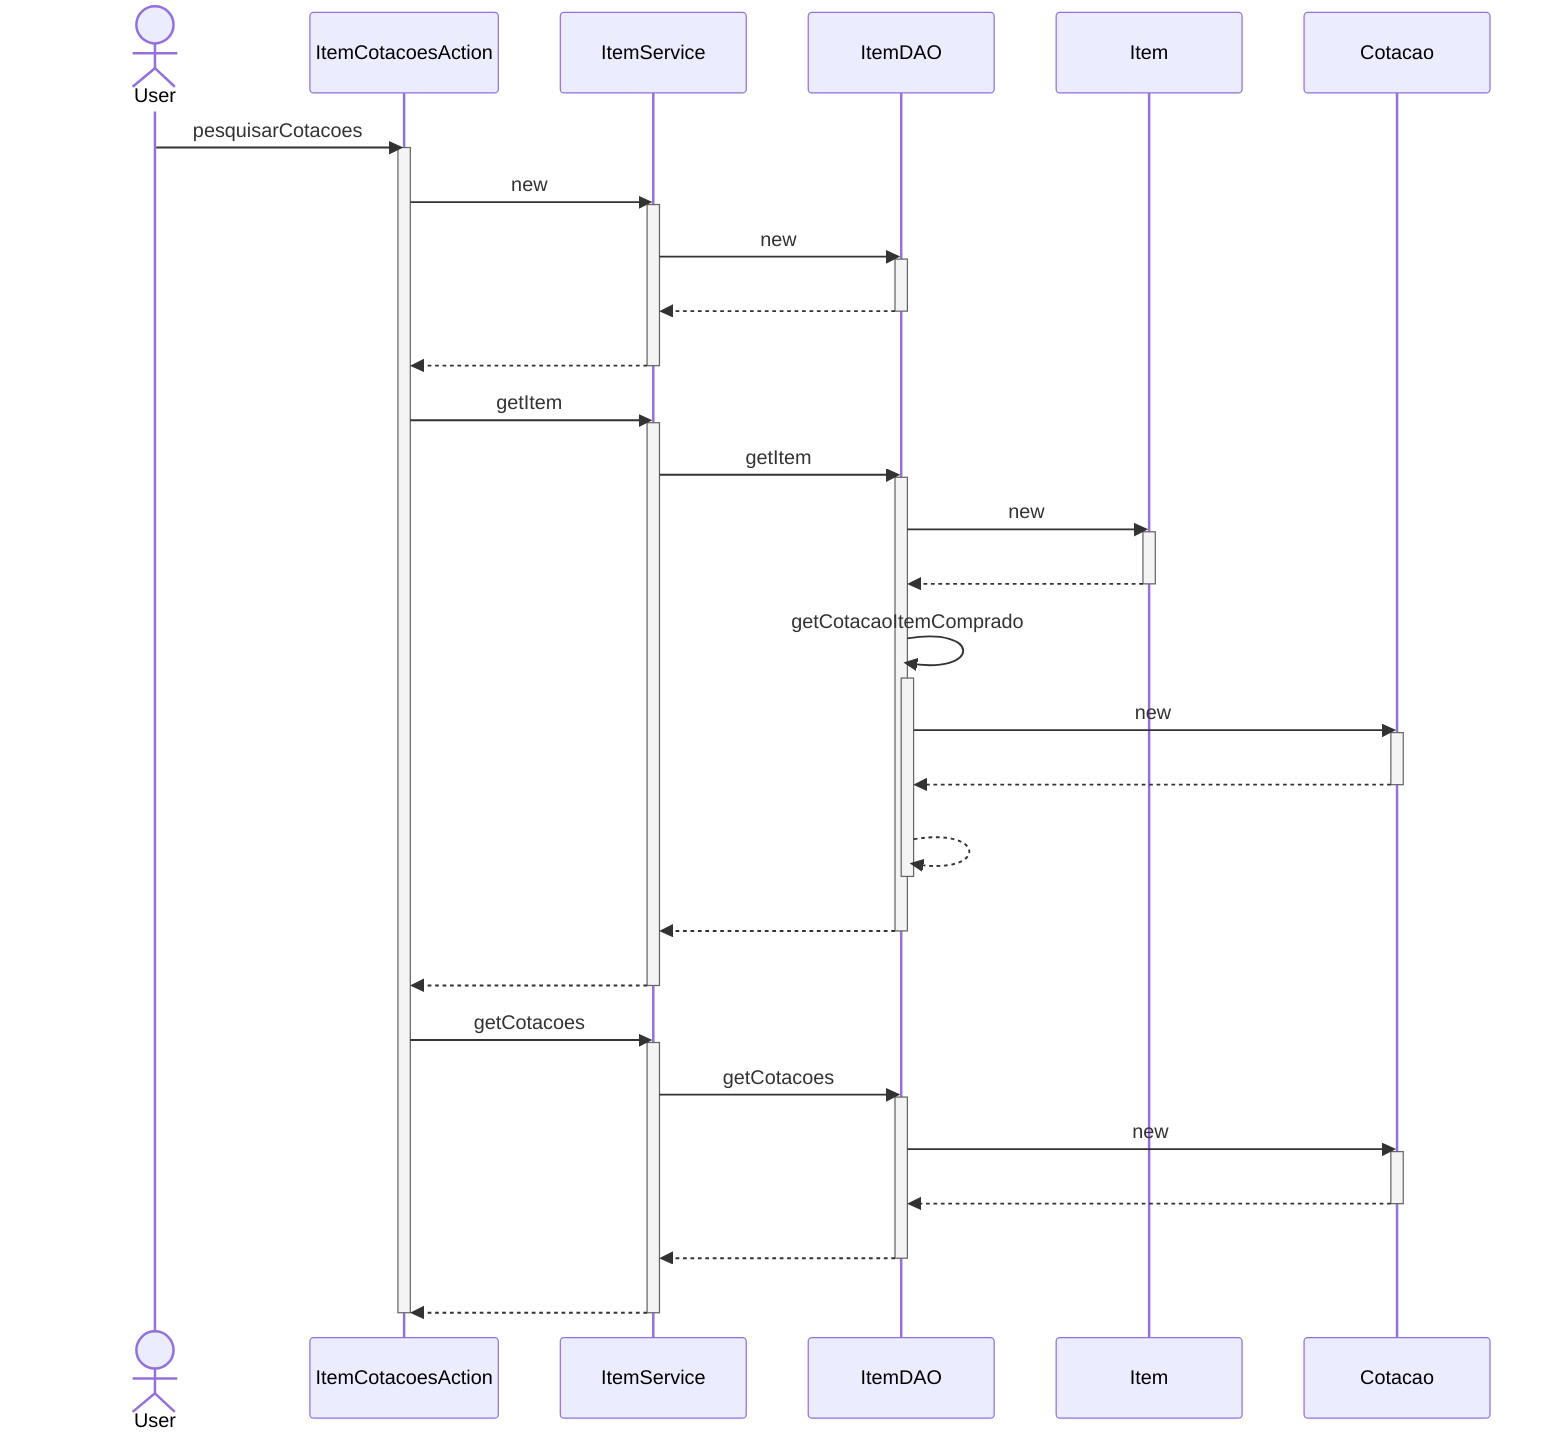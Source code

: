 sequenceDiagram
actor User
User ->> ItemCotacoesAction : pesquisarCotacoes
activate ItemCotacoesAction
ItemCotacoesAction ->> ItemService : new
activate ItemService
ItemService ->> ItemDAO : new
activate ItemDAO
ItemDAO -->> ItemService : #32; 
deactivate ItemDAO
ItemService -->> ItemCotacoesAction : #32; 
deactivate ItemService
ItemCotacoesAction ->> ItemService : getItem
activate ItemService
ItemService ->> ItemDAO : getItem
activate ItemDAO
ItemDAO ->> Item : new
activate Item
Item -->> ItemDAO : #32; 
deactivate Item
ItemDAO ->> ItemDAO : getCotacaoItemComprado
activate ItemDAO
ItemDAO ->> Cotacao : new
activate Cotacao
Cotacao -->> ItemDAO : #32; 
deactivate Cotacao
ItemDAO -->> ItemDAO : #32; 
deactivate ItemDAO
ItemDAO -->> ItemService : #32; 
deactivate ItemDAO
ItemService -->> ItemCotacoesAction : #32; 
deactivate ItemService
ItemCotacoesAction ->> ItemService : getCotacoes
activate ItemService
ItemService ->> ItemDAO : getCotacoes
activate ItemDAO
ItemDAO ->> Cotacao : new
activate Cotacao
Cotacao -->> ItemDAO : #32; 
deactivate Cotacao
ItemDAO -->> ItemService : #32; 
deactivate ItemDAO
ItemService -->> ItemCotacoesAction : #32; 
deactivate ItemService
deactivate ItemCotacoesAction